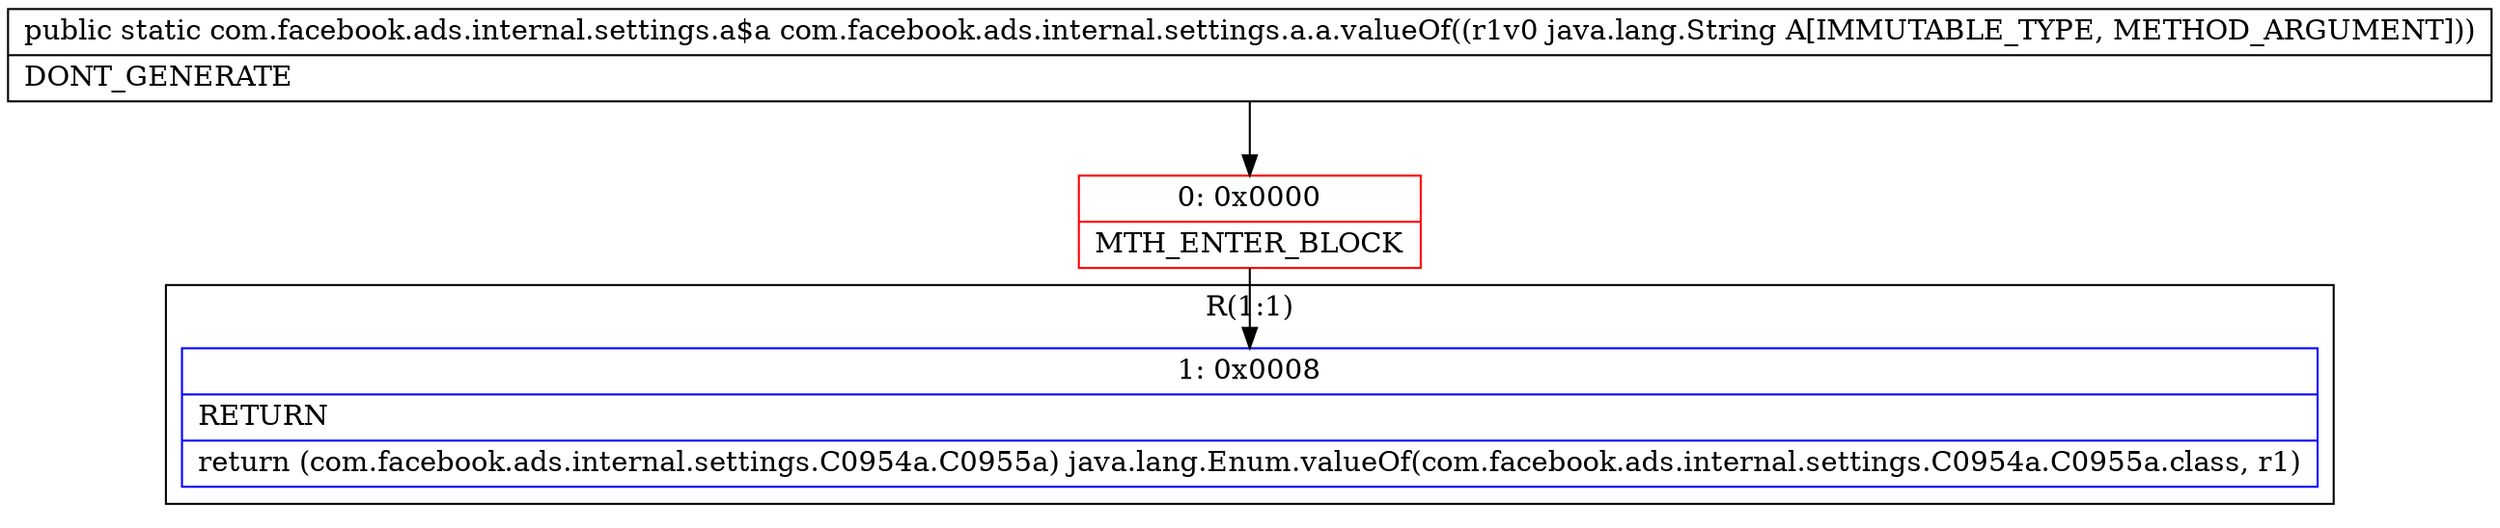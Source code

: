 digraph "CFG forcom.facebook.ads.internal.settings.a.a.valueOf(Ljava\/lang\/String;)Lcom\/facebook\/ads\/internal\/settings\/a$a;" {
subgraph cluster_Region_804371946 {
label = "R(1:1)";
node [shape=record,color=blue];
Node_1 [shape=record,label="{1\:\ 0x0008|RETURN\l|return (com.facebook.ads.internal.settings.C0954a.C0955a) java.lang.Enum.valueOf(com.facebook.ads.internal.settings.C0954a.C0955a.class, r1)\l}"];
}
Node_0 [shape=record,color=red,label="{0\:\ 0x0000|MTH_ENTER_BLOCK\l}"];
MethodNode[shape=record,label="{public static com.facebook.ads.internal.settings.a$a com.facebook.ads.internal.settings.a.a.valueOf((r1v0 java.lang.String A[IMMUTABLE_TYPE, METHOD_ARGUMENT]))  | DONT_GENERATE\l}"];
MethodNode -> Node_0;
Node_0 -> Node_1;
}

